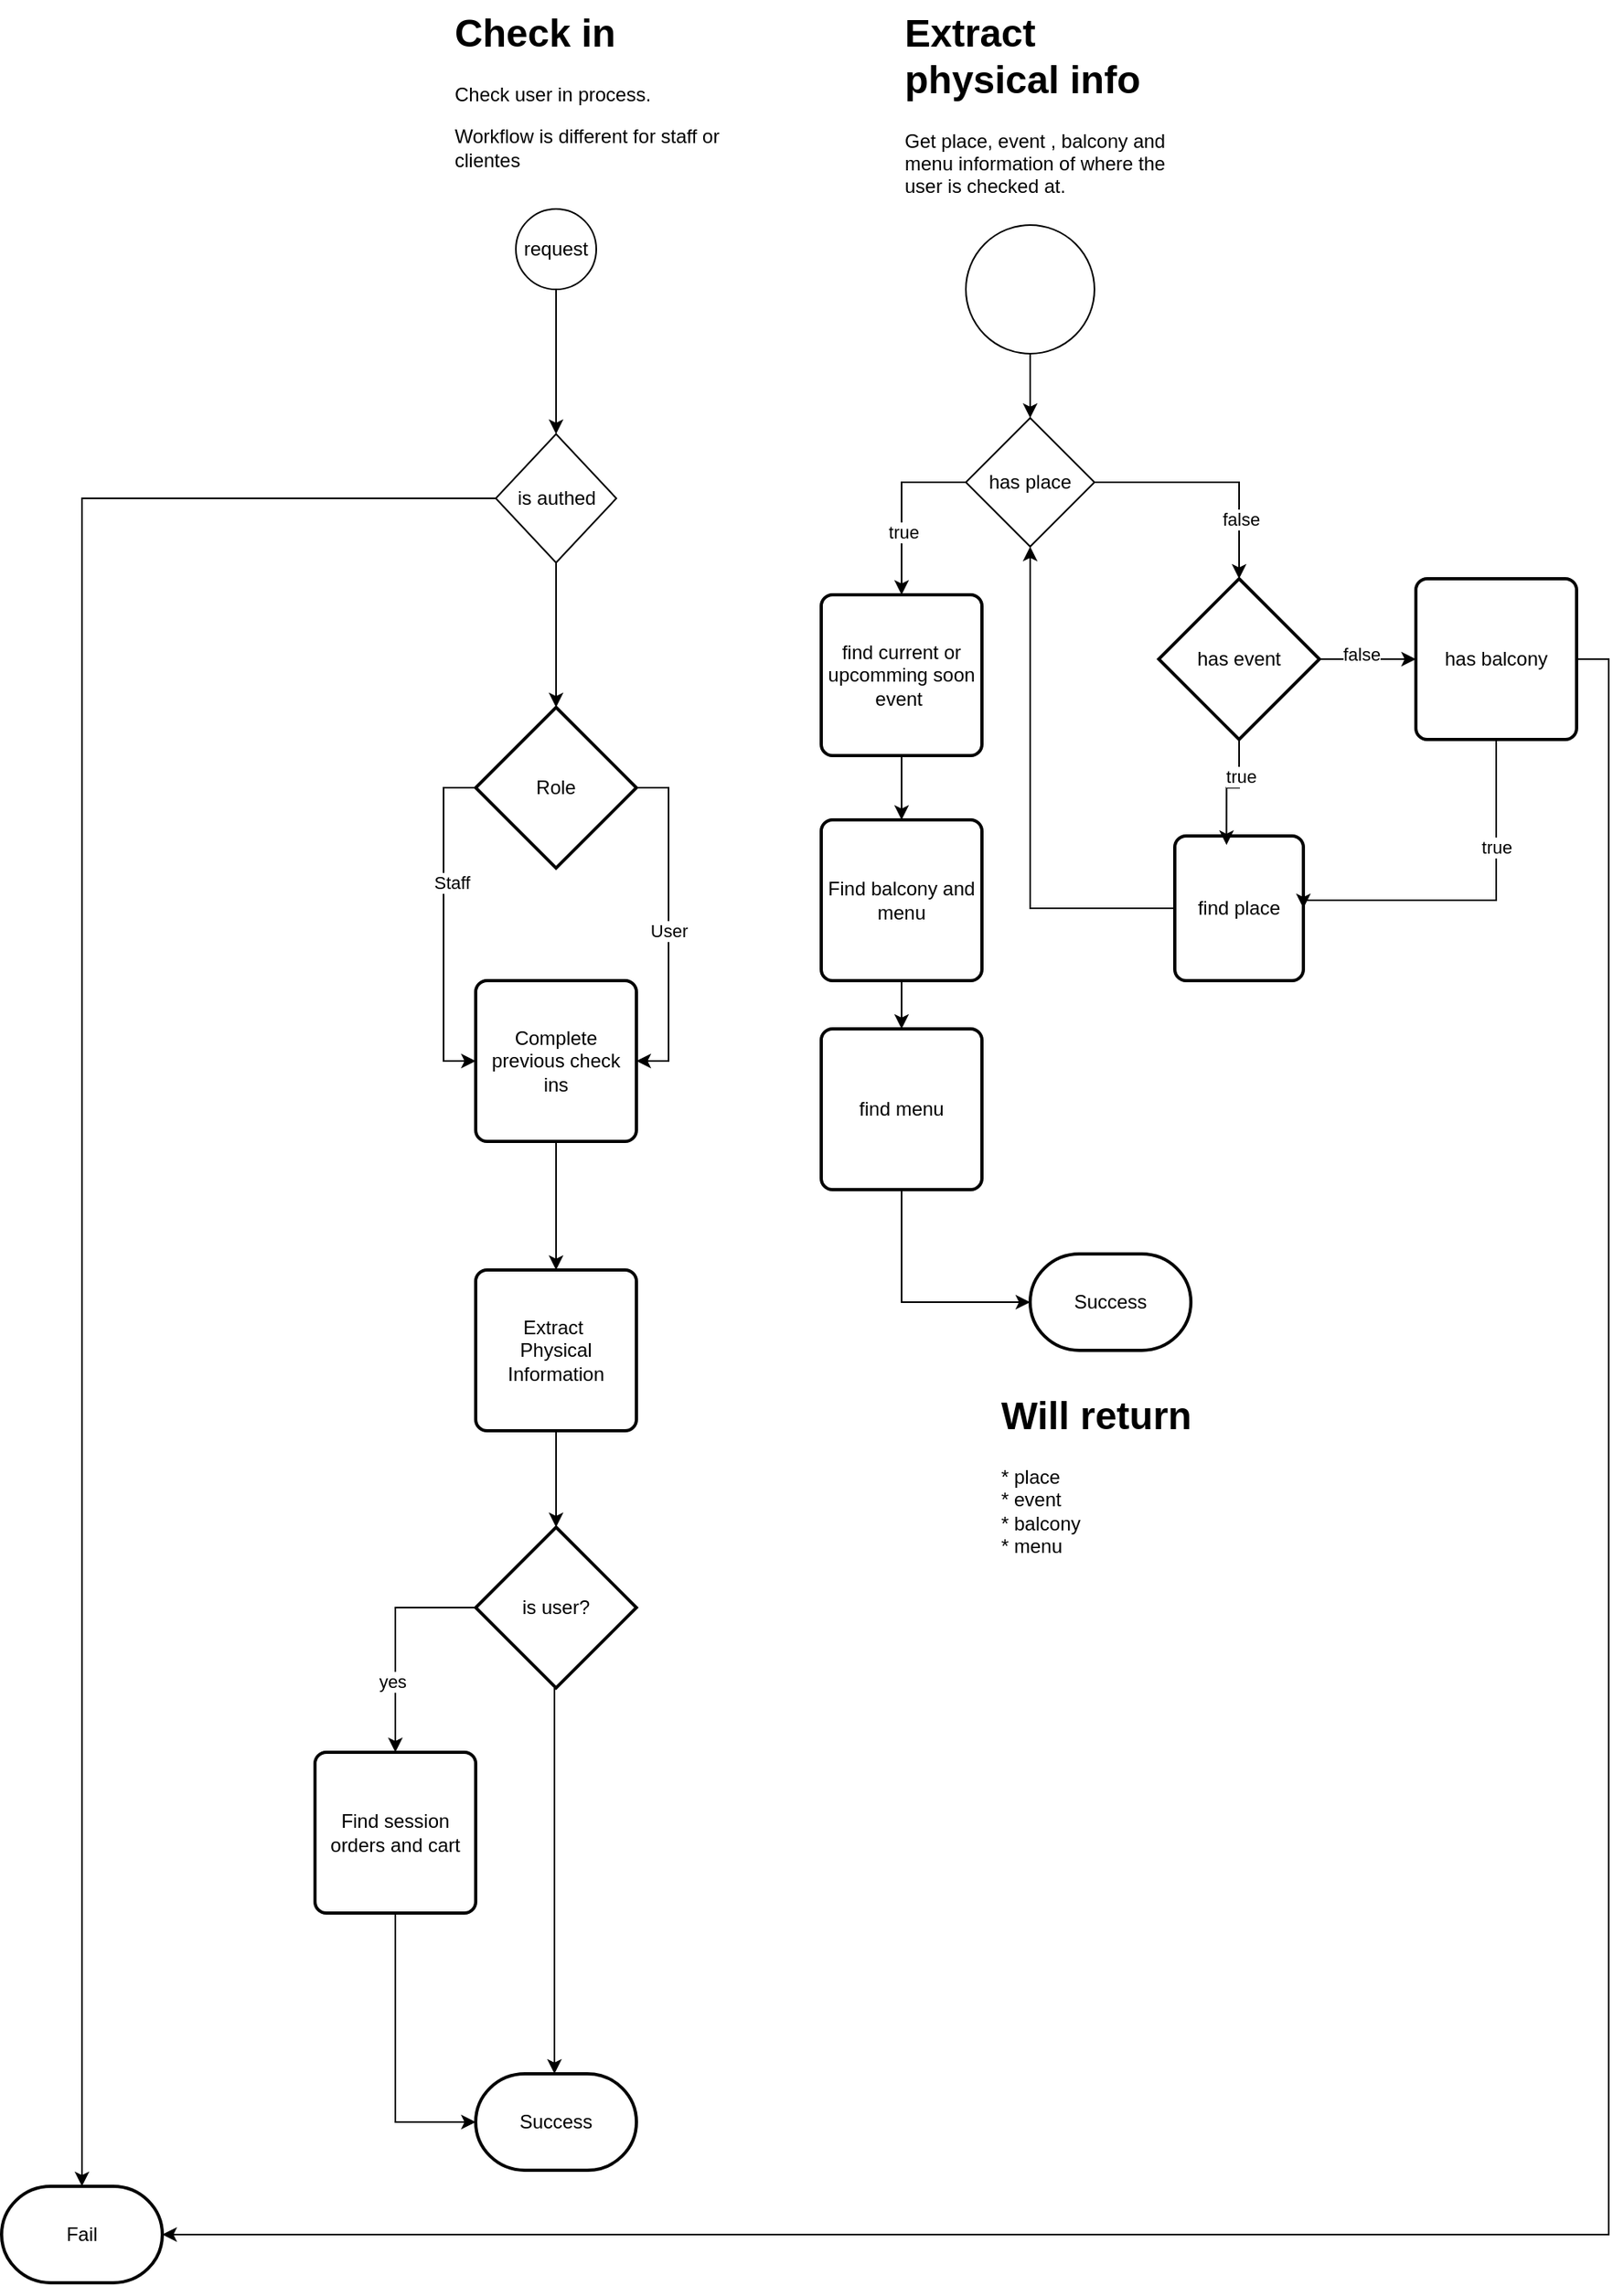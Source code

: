 <mxfile version="24.7.16">
  <diagram id="C5RBs43oDa-KdzZeNtuy" name="Page-1">
    <mxGraphModel dx="1321" dy="1186" grid="1" gridSize="10" guides="1" tooltips="1" connect="1" arrows="1" fold="1" page="1" pageScale="1" pageWidth="827" pageHeight="1169" math="0" shadow="0">
      <root>
        <mxCell id="WIyWlLk6GJQsqaUBKTNV-0" />
        <mxCell id="WIyWlLk6GJQsqaUBKTNV-1" parent="WIyWlLk6GJQsqaUBKTNV-0" />
        <mxCell id="4kRNJsw04LjUU6sO1p-s-2" value="&lt;h1 style=&quot;margin-top: 0px;&quot;&gt;Check in&lt;/h1&gt;&lt;p&gt;Check user in process.&lt;/p&gt;&lt;p&gt;Workflow is different for staff or clientes&lt;/p&gt;" style="text;html=1;whiteSpace=wrap;overflow=hidden;rounded=0;" vertex="1" parent="WIyWlLk6GJQsqaUBKTNV-1">
          <mxGeometry x="30" y="10" width="180" height="120" as="geometry" />
        </mxCell>
        <mxCell id="4kRNJsw04LjUU6sO1p-s-12" style="edgeStyle=orthogonalEdgeStyle;rounded=0;orthogonalLoop=1;jettySize=auto;html=1;exitX=0.5;exitY=1;exitDx=0;exitDy=0;entryX=0.5;entryY=0;entryDx=0;entryDy=0;" edge="1" parent="WIyWlLk6GJQsqaUBKTNV-1" source="4kRNJsw04LjUU6sO1p-s-4" target="4kRNJsw04LjUU6sO1p-s-6">
          <mxGeometry relative="1" as="geometry" />
        </mxCell>
        <mxCell id="4kRNJsw04LjUU6sO1p-s-4" value="request" style="ellipse;whiteSpace=wrap;html=1;aspect=fixed;" vertex="1" parent="WIyWlLk6GJQsqaUBKTNV-1">
          <mxGeometry x="70" y="140" width="50" height="50" as="geometry" />
        </mxCell>
        <mxCell id="4kRNJsw04LjUU6sO1p-s-6" value="is authed" style="rhombus;whiteSpace=wrap;html=1;" vertex="1" parent="WIyWlLk6GJQsqaUBKTNV-1">
          <mxGeometry x="57.5" y="280" width="75" height="80" as="geometry" />
        </mxCell>
        <mxCell id="4kRNJsw04LjUU6sO1p-s-8" value="Fail" style="strokeWidth=2;html=1;shape=mxgraph.flowchart.terminator;whiteSpace=wrap;" vertex="1" parent="WIyWlLk6GJQsqaUBKTNV-1">
          <mxGeometry x="-250" y="1370" width="100" height="60" as="geometry" />
        </mxCell>
        <mxCell id="4kRNJsw04LjUU6sO1p-s-14" style="edgeStyle=orthogonalEdgeStyle;rounded=0;orthogonalLoop=1;jettySize=auto;html=1;exitX=0;exitY=0.5;exitDx=0;exitDy=0;entryX=0.5;entryY=0;entryDx=0;entryDy=0;entryPerimeter=0;" edge="1" parent="WIyWlLk6GJQsqaUBKTNV-1" source="4kRNJsw04LjUU6sO1p-s-6" target="4kRNJsw04LjUU6sO1p-s-8">
          <mxGeometry relative="1" as="geometry" />
        </mxCell>
        <mxCell id="4kRNJsw04LjUU6sO1p-s-21" style="edgeStyle=orthogonalEdgeStyle;rounded=0;orthogonalLoop=1;jettySize=auto;html=1;exitX=0;exitY=0.5;exitDx=0;exitDy=0;exitPerimeter=0;entryX=0;entryY=0.5;entryDx=0;entryDy=0;" edge="1" parent="WIyWlLk6GJQsqaUBKTNV-1" source="4kRNJsw04LjUU6sO1p-s-15" target="4kRNJsw04LjUU6sO1p-s-63">
          <mxGeometry relative="1" as="geometry">
            <mxPoint x="19.96" y="500" as="sourcePoint" />
            <mxPoint x="19.96" y="690" as="targetPoint" />
          </mxGeometry>
        </mxCell>
        <mxCell id="4kRNJsw04LjUU6sO1p-s-24" value="Staff" style="edgeLabel;html=1;align=center;verticalAlign=middle;resizable=0;points=[];" vertex="1" connectable="0" parent="4kRNJsw04LjUU6sO1p-s-21">
          <mxGeometry x="0.148" y="4" relative="1" as="geometry">
            <mxPoint x="1" y="-42" as="offset" />
          </mxGeometry>
        </mxCell>
        <mxCell id="4kRNJsw04LjUU6sO1p-s-22" style="edgeStyle=orthogonalEdgeStyle;rounded=0;orthogonalLoop=1;jettySize=auto;html=1;exitX=1;exitY=0.5;exitDx=0;exitDy=0;exitPerimeter=0;entryX=1;entryY=0.5;entryDx=0;entryDy=0;" edge="1" parent="WIyWlLk6GJQsqaUBKTNV-1" source="4kRNJsw04LjUU6sO1p-s-15" target="4kRNJsw04LjUU6sO1p-s-63">
          <mxGeometry relative="1" as="geometry" />
        </mxCell>
        <mxCell id="4kRNJsw04LjUU6sO1p-s-25" value="User" style="edgeLabel;html=1;align=center;verticalAlign=middle;resizable=0;points=[];" vertex="1" connectable="0" parent="4kRNJsw04LjUU6sO1p-s-22">
          <mxGeometry x="0.068" relative="1" as="geometry">
            <mxPoint y="-3" as="offset" />
          </mxGeometry>
        </mxCell>
        <mxCell id="4kRNJsw04LjUU6sO1p-s-15" value="Role" style="strokeWidth=2;html=1;shape=mxgraph.flowchart.decision;whiteSpace=wrap;" vertex="1" parent="WIyWlLk6GJQsqaUBKTNV-1">
          <mxGeometry x="45" y="450" width="100" height="100" as="geometry" />
        </mxCell>
        <mxCell id="4kRNJsw04LjUU6sO1p-s-18" value="Extract&amp;nbsp;&lt;div&gt;Physical&lt;/div&gt;&lt;div&gt;Information&lt;/div&gt;" style="rounded=1;whiteSpace=wrap;html=1;absoluteArcSize=1;arcSize=14;strokeWidth=2;" vertex="1" parent="WIyWlLk6GJQsqaUBKTNV-1">
          <mxGeometry x="45" y="800" width="100" height="100" as="geometry" />
        </mxCell>
        <mxCell id="4kRNJsw04LjUU6sO1p-s-20" style="edgeStyle=orthogonalEdgeStyle;rounded=0;orthogonalLoop=1;jettySize=auto;html=1;exitX=0.5;exitY=1;exitDx=0;exitDy=0;entryX=0.5;entryY=0;entryDx=0;entryDy=0;entryPerimeter=0;" edge="1" parent="WIyWlLk6GJQsqaUBKTNV-1" source="4kRNJsw04LjUU6sO1p-s-6" target="4kRNJsw04LjUU6sO1p-s-15">
          <mxGeometry relative="1" as="geometry" />
        </mxCell>
        <mxCell id="4kRNJsw04LjUU6sO1p-s-23" value="&lt;h1 style=&quot;margin-top: 0px;&quot;&gt;Extract physical info&lt;/h1&gt;&lt;p&gt;Get place, event , b&lt;span style=&quot;background-color: initial;&quot;&gt;alcony and menu information of where the&lt;br&gt;user is checked at.&lt;/span&gt;&lt;/p&gt;" style="text;html=1;whiteSpace=wrap;overflow=hidden;rounded=0;" vertex="1" parent="WIyWlLk6GJQsqaUBKTNV-1">
          <mxGeometry x="310" y="10" width="180" height="120" as="geometry" />
        </mxCell>
        <mxCell id="4kRNJsw04LjUU6sO1p-s-29" style="edgeStyle=orthogonalEdgeStyle;rounded=0;orthogonalLoop=1;jettySize=auto;html=1;exitX=0.5;exitY=1;exitDx=0;exitDy=0;" edge="1" parent="WIyWlLk6GJQsqaUBKTNV-1" source="4kRNJsw04LjUU6sO1p-s-27" target="4kRNJsw04LjUU6sO1p-s-28">
          <mxGeometry relative="1" as="geometry" />
        </mxCell>
        <mxCell id="4kRNJsw04LjUU6sO1p-s-27" value="" style="ellipse;whiteSpace=wrap;html=1;aspect=fixed;" vertex="1" parent="WIyWlLk6GJQsqaUBKTNV-1">
          <mxGeometry x="350" y="150" width="80" height="80" as="geometry" />
        </mxCell>
        <mxCell id="4kRNJsw04LjUU6sO1p-s-32" style="edgeStyle=orthogonalEdgeStyle;rounded=0;orthogonalLoop=1;jettySize=auto;html=1;exitX=0;exitY=0.5;exitDx=0;exitDy=0;entryX=0.5;entryY=0;entryDx=0;entryDy=0;" edge="1" parent="WIyWlLk6GJQsqaUBKTNV-1" source="4kRNJsw04LjUU6sO1p-s-28" target="4kRNJsw04LjUU6sO1p-s-30">
          <mxGeometry relative="1" as="geometry" />
        </mxCell>
        <mxCell id="4kRNJsw04LjUU6sO1p-s-34" value="true" style="edgeLabel;html=1;align=center;verticalAlign=middle;resizable=0;points=[];" vertex="1" connectable="0" parent="4kRNJsw04LjUU6sO1p-s-32">
          <mxGeometry x="0.294" y="1" relative="1" as="geometry">
            <mxPoint as="offset" />
          </mxGeometry>
        </mxCell>
        <mxCell id="4kRNJsw04LjUU6sO1p-s-28" value="has place" style="rhombus;whiteSpace=wrap;html=1;" vertex="1" parent="WIyWlLk6GJQsqaUBKTNV-1">
          <mxGeometry x="350" y="270" width="80" height="80" as="geometry" />
        </mxCell>
        <mxCell id="4kRNJsw04LjUU6sO1p-s-33" style="edgeStyle=orthogonalEdgeStyle;rounded=0;orthogonalLoop=1;jettySize=auto;html=1;exitX=0.5;exitY=1;exitDx=0;exitDy=0;entryX=0.5;entryY=0;entryDx=0;entryDy=0;" edge="1" parent="WIyWlLk6GJQsqaUBKTNV-1" source="4kRNJsw04LjUU6sO1p-s-30" target="4kRNJsw04LjUU6sO1p-s-31">
          <mxGeometry relative="1" as="geometry" />
        </mxCell>
        <mxCell id="4kRNJsw04LjUU6sO1p-s-30" value="find current or upcomming soon event&amp;nbsp;" style="rounded=1;whiteSpace=wrap;html=1;absoluteArcSize=1;arcSize=14;strokeWidth=2;" vertex="1" parent="WIyWlLk6GJQsqaUBKTNV-1">
          <mxGeometry x="260" y="380" width="100" height="100" as="geometry" />
        </mxCell>
        <mxCell id="4kRNJsw04LjUU6sO1p-s-52" style="edgeStyle=orthogonalEdgeStyle;rounded=0;orthogonalLoop=1;jettySize=auto;html=1;exitX=0.5;exitY=1;exitDx=0;exitDy=0;entryX=0.5;entryY=0;entryDx=0;entryDy=0;" edge="1" parent="WIyWlLk6GJQsqaUBKTNV-1" source="4kRNJsw04LjUU6sO1p-s-31" target="4kRNJsw04LjUU6sO1p-s-51">
          <mxGeometry relative="1" as="geometry" />
        </mxCell>
        <mxCell id="4kRNJsw04LjUU6sO1p-s-31" value="Find balcony and menu" style="rounded=1;whiteSpace=wrap;html=1;absoluteArcSize=1;arcSize=14;strokeWidth=2;" vertex="1" parent="WIyWlLk6GJQsqaUBKTNV-1">
          <mxGeometry x="260" y="520" width="100" height="100" as="geometry" />
        </mxCell>
        <mxCell id="4kRNJsw04LjUU6sO1p-s-44" style="edgeStyle=orthogonalEdgeStyle;rounded=0;orthogonalLoop=1;jettySize=auto;html=1;exitX=1;exitY=0.5;exitDx=0;exitDy=0;exitPerimeter=0;entryX=0;entryY=0.5;entryDx=0;entryDy=0;" edge="1" parent="WIyWlLk6GJQsqaUBKTNV-1" source="4kRNJsw04LjUU6sO1p-s-36" target="4kRNJsw04LjUU6sO1p-s-43">
          <mxGeometry relative="1" as="geometry" />
        </mxCell>
        <mxCell id="4kRNJsw04LjUU6sO1p-s-45" value="false" style="edgeLabel;html=1;align=center;verticalAlign=middle;resizable=0;points=[];" vertex="1" connectable="0" parent="4kRNJsw04LjUU6sO1p-s-44">
          <mxGeometry x="-0.148" y="3" relative="1" as="geometry">
            <mxPoint as="offset" />
          </mxGeometry>
        </mxCell>
        <mxCell id="4kRNJsw04LjUU6sO1p-s-36" value="has event" style="strokeWidth=2;html=1;shape=mxgraph.flowchart.decision;whiteSpace=wrap;" vertex="1" parent="WIyWlLk6GJQsqaUBKTNV-1">
          <mxGeometry x="470" y="370" width="100" height="100" as="geometry" />
        </mxCell>
        <mxCell id="4kRNJsw04LjUU6sO1p-s-58" style="edgeStyle=orthogonalEdgeStyle;rounded=0;orthogonalLoop=1;jettySize=auto;html=1;exitX=0;exitY=0.5;exitDx=0;exitDy=0;entryX=0.5;entryY=1;entryDx=0;entryDy=0;" edge="1" parent="WIyWlLk6GJQsqaUBKTNV-1" source="4kRNJsw04LjUU6sO1p-s-37" target="4kRNJsw04LjUU6sO1p-s-28">
          <mxGeometry relative="1" as="geometry" />
        </mxCell>
        <mxCell id="4kRNJsw04LjUU6sO1p-s-37" value="find place" style="rounded=1;whiteSpace=wrap;html=1;absoluteArcSize=1;arcSize=14;strokeWidth=2;" vertex="1" parent="WIyWlLk6GJQsqaUBKTNV-1">
          <mxGeometry x="480" y="530" width="80" height="90" as="geometry" />
        </mxCell>
        <mxCell id="4kRNJsw04LjUU6sO1p-s-38" style="edgeStyle=orthogonalEdgeStyle;rounded=0;orthogonalLoop=1;jettySize=auto;html=1;exitX=1;exitY=0.5;exitDx=0;exitDy=0;entryX=0.5;entryY=0;entryDx=0;entryDy=0;entryPerimeter=0;" edge="1" parent="WIyWlLk6GJQsqaUBKTNV-1" source="4kRNJsw04LjUU6sO1p-s-28" target="4kRNJsw04LjUU6sO1p-s-36">
          <mxGeometry relative="1" as="geometry" />
        </mxCell>
        <mxCell id="4kRNJsw04LjUU6sO1p-s-39" value="false" style="edgeLabel;html=1;align=center;verticalAlign=middle;resizable=0;points=[];" vertex="1" connectable="0" parent="4kRNJsw04LjUU6sO1p-s-38">
          <mxGeometry x="0.5" y="1" relative="1" as="geometry">
            <mxPoint as="offset" />
          </mxGeometry>
        </mxCell>
        <mxCell id="4kRNJsw04LjUU6sO1p-s-40" style="edgeStyle=orthogonalEdgeStyle;rounded=0;orthogonalLoop=1;jettySize=auto;html=1;exitX=0.5;exitY=1;exitDx=0;exitDy=0;exitPerimeter=0;entryX=0.402;entryY=0.062;entryDx=0;entryDy=0;entryPerimeter=0;" edge="1" parent="WIyWlLk6GJQsqaUBKTNV-1" source="4kRNJsw04LjUU6sO1p-s-36" target="4kRNJsw04LjUU6sO1p-s-37">
          <mxGeometry relative="1" as="geometry" />
        </mxCell>
        <mxCell id="4kRNJsw04LjUU6sO1p-s-42" value="true" style="edgeLabel;html=1;align=center;verticalAlign=middle;resizable=0;points=[];" vertex="1" connectable="0" parent="4kRNJsw04LjUU6sO1p-s-40">
          <mxGeometry x="-0.295" y="1" relative="1" as="geometry">
            <mxPoint y="-3" as="offset" />
          </mxGeometry>
        </mxCell>
        <mxCell id="4kRNJsw04LjUU6sO1p-s-46" style="edgeStyle=orthogonalEdgeStyle;rounded=0;orthogonalLoop=1;jettySize=auto;html=1;exitX=0.5;exitY=1;exitDx=0;exitDy=0;entryX=1;entryY=0.5;entryDx=0;entryDy=0;" edge="1" parent="WIyWlLk6GJQsqaUBKTNV-1" source="4kRNJsw04LjUU6sO1p-s-43" target="4kRNJsw04LjUU6sO1p-s-37">
          <mxGeometry relative="1" as="geometry">
            <Array as="points">
              <mxPoint x="680" y="570" />
            </Array>
          </mxGeometry>
        </mxCell>
        <mxCell id="4kRNJsw04LjUU6sO1p-s-47" value="true" style="edgeLabel;html=1;align=center;verticalAlign=middle;resizable=0;points=[];" vertex="1" connectable="0" parent="4kRNJsw04LjUU6sO1p-s-46">
          <mxGeometry x="-0.41" relative="1" as="geometry">
            <mxPoint as="offset" />
          </mxGeometry>
        </mxCell>
        <mxCell id="4kRNJsw04LjUU6sO1p-s-43" value="has balcony" style="rounded=1;whiteSpace=wrap;html=1;absoluteArcSize=1;arcSize=14;strokeWidth=2;" vertex="1" parent="WIyWlLk6GJQsqaUBKTNV-1">
          <mxGeometry x="630" y="370" width="100" height="100" as="geometry" />
        </mxCell>
        <mxCell id="4kRNJsw04LjUU6sO1p-s-51" value="find menu" style="rounded=1;whiteSpace=wrap;html=1;absoluteArcSize=1;arcSize=14;strokeWidth=2;" vertex="1" parent="WIyWlLk6GJQsqaUBKTNV-1">
          <mxGeometry x="260" y="650" width="100" height="100" as="geometry" />
        </mxCell>
        <mxCell id="4kRNJsw04LjUU6sO1p-s-56" style="edgeStyle=orthogonalEdgeStyle;rounded=0;orthogonalLoop=1;jettySize=auto;html=1;exitX=1;exitY=0.5;exitDx=0;exitDy=0;entryX=1;entryY=0.5;entryDx=0;entryDy=0;entryPerimeter=0;" edge="1" parent="WIyWlLk6GJQsqaUBKTNV-1" source="4kRNJsw04LjUU6sO1p-s-43" target="4kRNJsw04LjUU6sO1p-s-8">
          <mxGeometry relative="1" as="geometry" />
        </mxCell>
        <mxCell id="4kRNJsw04LjUU6sO1p-s-59" value="Success" style="strokeWidth=2;html=1;shape=mxgraph.flowchart.terminator;whiteSpace=wrap;" vertex="1" parent="WIyWlLk6GJQsqaUBKTNV-1">
          <mxGeometry x="390" y="790" width="100" height="60" as="geometry" />
        </mxCell>
        <mxCell id="4kRNJsw04LjUU6sO1p-s-60" style="edgeStyle=orthogonalEdgeStyle;rounded=0;orthogonalLoop=1;jettySize=auto;html=1;exitX=0.5;exitY=1;exitDx=0;exitDy=0;entryX=0;entryY=0.5;entryDx=0;entryDy=0;entryPerimeter=0;" edge="1" parent="WIyWlLk6GJQsqaUBKTNV-1" source="4kRNJsw04LjUU6sO1p-s-51" target="4kRNJsw04LjUU6sO1p-s-59">
          <mxGeometry relative="1" as="geometry" />
        </mxCell>
        <mxCell id="4kRNJsw04LjUU6sO1p-s-61" value="&lt;h1 style=&quot;margin-top: 0px;&quot;&gt;Will return&lt;/h1&gt;&lt;p&gt;* place&lt;br&gt;&lt;span style=&quot;background-color: initial;&quot;&gt;* event&lt;br&gt;&lt;/span&gt;&lt;span style=&quot;background-color: initial;&quot;&gt;* balcony&lt;br&gt;&lt;/span&gt;&lt;span style=&quot;background-color: initial;&quot;&gt;* menu&lt;/span&gt;&lt;/p&gt;" style="text;html=1;whiteSpace=wrap;overflow=hidden;rounded=0;" vertex="1" parent="WIyWlLk6GJQsqaUBKTNV-1">
          <mxGeometry x="370" y="870" width="180" height="120" as="geometry" />
        </mxCell>
        <mxCell id="4kRNJsw04LjUU6sO1p-s-66" style="edgeStyle=orthogonalEdgeStyle;rounded=0;orthogonalLoop=1;jettySize=auto;html=1;exitX=0.5;exitY=1;exitDx=0;exitDy=0;" edge="1" parent="WIyWlLk6GJQsqaUBKTNV-1" source="4kRNJsw04LjUU6sO1p-s-63" target="4kRNJsw04LjUU6sO1p-s-18">
          <mxGeometry relative="1" as="geometry" />
        </mxCell>
        <mxCell id="4kRNJsw04LjUU6sO1p-s-63" value="Complete previous check ins" style="rounded=1;whiteSpace=wrap;html=1;absoluteArcSize=1;arcSize=14;strokeWidth=2;" vertex="1" parent="WIyWlLk6GJQsqaUBKTNV-1">
          <mxGeometry x="45" y="620" width="100" height="100" as="geometry" />
        </mxCell>
        <mxCell id="4kRNJsw04LjUU6sO1p-s-70" style="edgeStyle=orthogonalEdgeStyle;rounded=0;orthogonalLoop=1;jettySize=auto;html=1;exitX=0;exitY=0.5;exitDx=0;exitDy=0;exitPerimeter=0;entryX=0.5;entryY=0;entryDx=0;entryDy=0;" edge="1" parent="WIyWlLk6GJQsqaUBKTNV-1" source="4kRNJsw04LjUU6sO1p-s-67" target="4kRNJsw04LjUU6sO1p-s-69">
          <mxGeometry relative="1" as="geometry" />
        </mxCell>
        <mxCell id="4kRNJsw04LjUU6sO1p-s-71" value="yes" style="edgeLabel;html=1;align=center;verticalAlign=middle;resizable=0;points=[];" vertex="1" connectable="0" parent="4kRNJsw04LjUU6sO1p-s-70">
          <mxGeometry x="0.365" y="-2" relative="1" as="geometry">
            <mxPoint as="offset" />
          </mxGeometry>
        </mxCell>
        <mxCell id="4kRNJsw04LjUU6sO1p-s-67" value="is user?" style="strokeWidth=2;html=1;shape=mxgraph.flowchart.decision;whiteSpace=wrap;" vertex="1" parent="WIyWlLk6GJQsqaUBKTNV-1">
          <mxGeometry x="45" y="960" width="100" height="100" as="geometry" />
        </mxCell>
        <mxCell id="4kRNJsw04LjUU6sO1p-s-68" style="edgeStyle=orthogonalEdgeStyle;rounded=0;orthogonalLoop=1;jettySize=auto;html=1;exitX=0.5;exitY=1;exitDx=0;exitDy=0;entryX=0.5;entryY=0;entryDx=0;entryDy=0;entryPerimeter=0;" edge="1" parent="WIyWlLk6GJQsqaUBKTNV-1" source="4kRNJsw04LjUU6sO1p-s-18" target="4kRNJsw04LjUU6sO1p-s-67">
          <mxGeometry relative="1" as="geometry" />
        </mxCell>
        <mxCell id="4kRNJsw04LjUU6sO1p-s-69" value="Find session orders and cart" style="rounded=1;whiteSpace=wrap;html=1;absoluteArcSize=1;arcSize=14;strokeWidth=2;" vertex="1" parent="WIyWlLk6GJQsqaUBKTNV-1">
          <mxGeometry x="-55" y="1100" width="100" height="100" as="geometry" />
        </mxCell>
        <mxCell id="4kRNJsw04LjUU6sO1p-s-72" value="Success" style="strokeWidth=2;html=1;shape=mxgraph.flowchart.terminator;whiteSpace=wrap;" vertex="1" parent="WIyWlLk6GJQsqaUBKTNV-1">
          <mxGeometry x="45" y="1300" width="100" height="60" as="geometry" />
        </mxCell>
        <mxCell id="4kRNJsw04LjUU6sO1p-s-73" style="edgeStyle=orthogonalEdgeStyle;rounded=0;orthogonalLoop=1;jettySize=auto;html=1;exitX=0.5;exitY=1;exitDx=0;exitDy=0;entryX=0;entryY=0.5;entryDx=0;entryDy=0;entryPerimeter=0;" edge="1" parent="WIyWlLk6GJQsqaUBKTNV-1" source="4kRNJsw04LjUU6sO1p-s-69" target="4kRNJsw04LjUU6sO1p-s-72">
          <mxGeometry relative="1" as="geometry" />
        </mxCell>
        <mxCell id="4kRNJsw04LjUU6sO1p-s-74" style="edgeStyle=orthogonalEdgeStyle;rounded=0;orthogonalLoop=1;jettySize=auto;html=1;exitX=0.5;exitY=1;exitDx=0;exitDy=0;exitPerimeter=0;entryX=0.5;entryY=0;entryDx=0;entryDy=0;entryPerimeter=0;" edge="1" parent="WIyWlLk6GJQsqaUBKTNV-1">
          <mxGeometry relative="1" as="geometry">
            <mxPoint x="94" y="1060" as="sourcePoint" />
            <mxPoint x="94" y="1300" as="targetPoint" />
          </mxGeometry>
        </mxCell>
      </root>
    </mxGraphModel>
  </diagram>
</mxfile>
